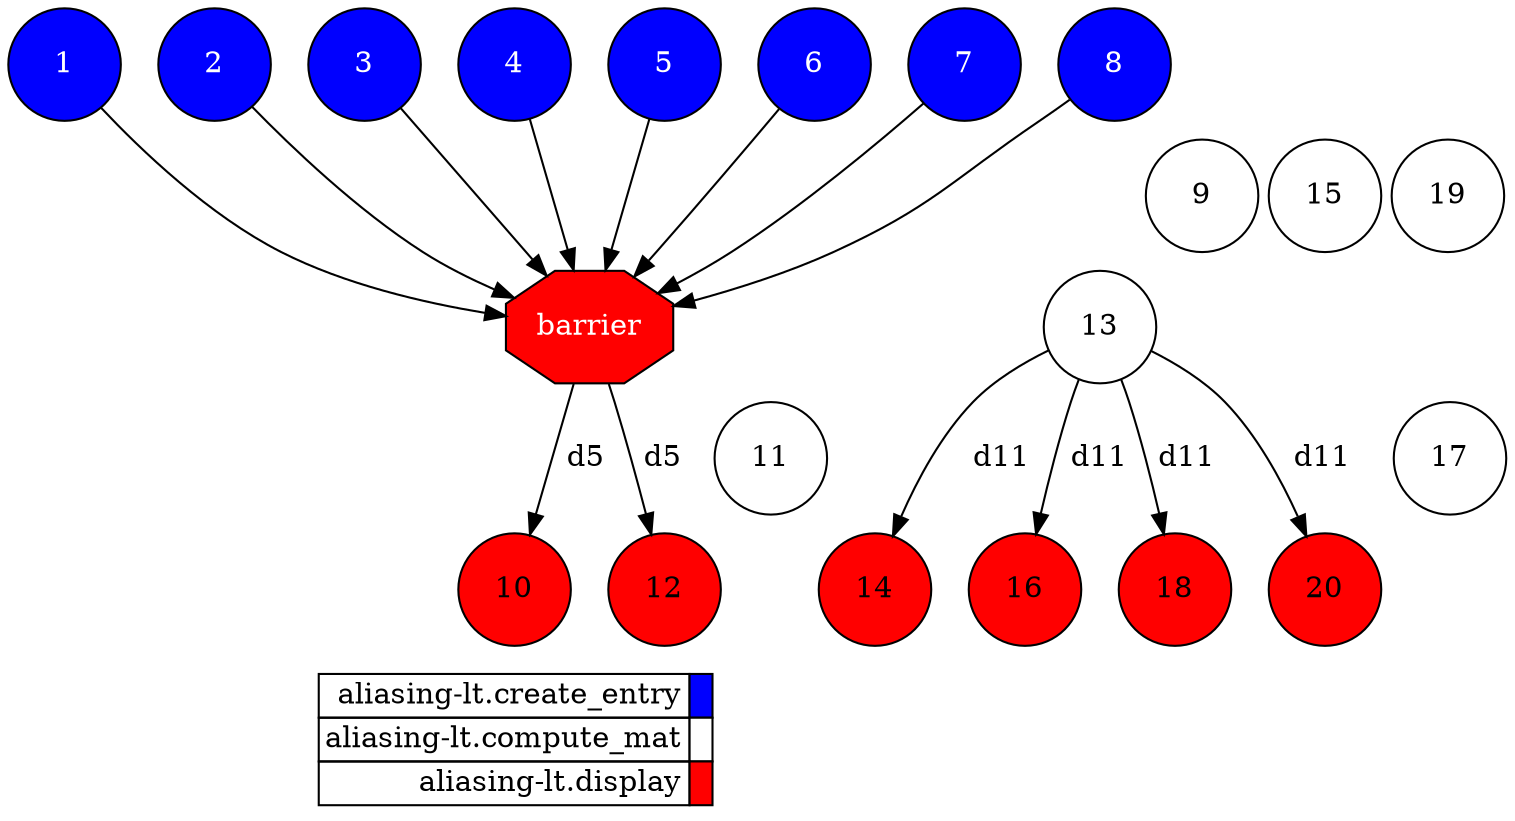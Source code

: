 digraph {
  rankdir=TB;
  labeljust="l";
  subgraph dependence_graph {
    ranksep=0.20;
    node[height=0.75];

1[shape=circle, style=filled fillcolor="#0000ff" fontcolor="#ffffff"];
2[shape=circle, style=filled fillcolor="#0000ff" fontcolor="#ffffff"];
3[shape=circle, style=filled fillcolor="#0000ff" fontcolor="#ffffff"];
4[shape=circle, style=filled fillcolor="#0000ff" fontcolor="#ffffff"];
5[shape=circle, style=filled fillcolor="#0000ff" fontcolor="#ffffff"];
6[shape=circle, style=filled fillcolor="#0000ff" fontcolor="#ffffff"];
7[shape=circle, style=filled fillcolor="#0000ff" fontcolor="#ffffff"];
8[shape=circle, style=filled fillcolor="#0000ff" fontcolor="#ffffff"];
Synchro1[label="barrier", shape=octagon, style=filled fillcolor="#ff0000" fontcolor="#FFFFFF"];
7 -> Synchro1;
1 -> Synchro1;
3 -> Synchro1;
6 -> Synchro1;
5 -> Synchro1;
8 -> Synchro1;
2 -> Synchro1;
4 -> Synchro1;
9[shape=circle, style=filled fillcolor="#ffffff" fontcolor="#000000"];
10[shape=circle, style=filled fillcolor="#ff0000" fontcolor="#000000"];
Synchro1 -> 10[ label="d5" ];
11[shape=circle, style=filled fillcolor="#ffffff" fontcolor="#000000"];
12[shape=circle, style=filled fillcolor="#ff0000" fontcolor="#000000"];
Synchro1 -> 12[ label="d5" ];
13[shape=circle, style=filled fillcolor="#ffffff" fontcolor="#000000"];
14[shape=circle, style=filled fillcolor="#ff0000" fontcolor="#000000"];
13 -> 14[ label="d11" ];
15[shape=circle, style=filled fillcolor="#ffffff" fontcolor="#000000"];
16[shape=circle, style=filled fillcolor="#ff0000" fontcolor="#000000"];
13 -> 16[ label="d11" ];
17[shape=circle, style=filled fillcolor="#ffffff" fontcolor="#000000"];
18[shape=circle, style=filled fillcolor="#ff0000" fontcolor="#000000"];
13 -> 18[ label="d11" ];
19[shape=circle, style=filled fillcolor="#ffffff" fontcolor="#000000"];
20[shape=circle, style=filled fillcolor="#ff0000" fontcolor="#000000"];
13 -> 20[ label="d11" ];  }
  subgraph legend {
    rank=sink;
    node [shape=plaintext, height=0.75];
    ranksep=0.20;
    label = "Legend";
    key [label=<
      <table border="0" cellpadding="2" cellspacing="0" cellborder="1">
<tr>
<td align="right">aliasing-lt.create_entry</td>
<td bgcolor="#0000ff">&nbsp;</td>
</tr>
<tr>
<td align="right">aliasing-lt.compute_mat</td>
<td bgcolor="#ffffff">&nbsp;</td>
</tr>
<tr>
<td align="right">aliasing-lt.display</td>
<td bgcolor="#ff0000">&nbsp;</td>
</tr>
      </table>
    >]
  }
}
